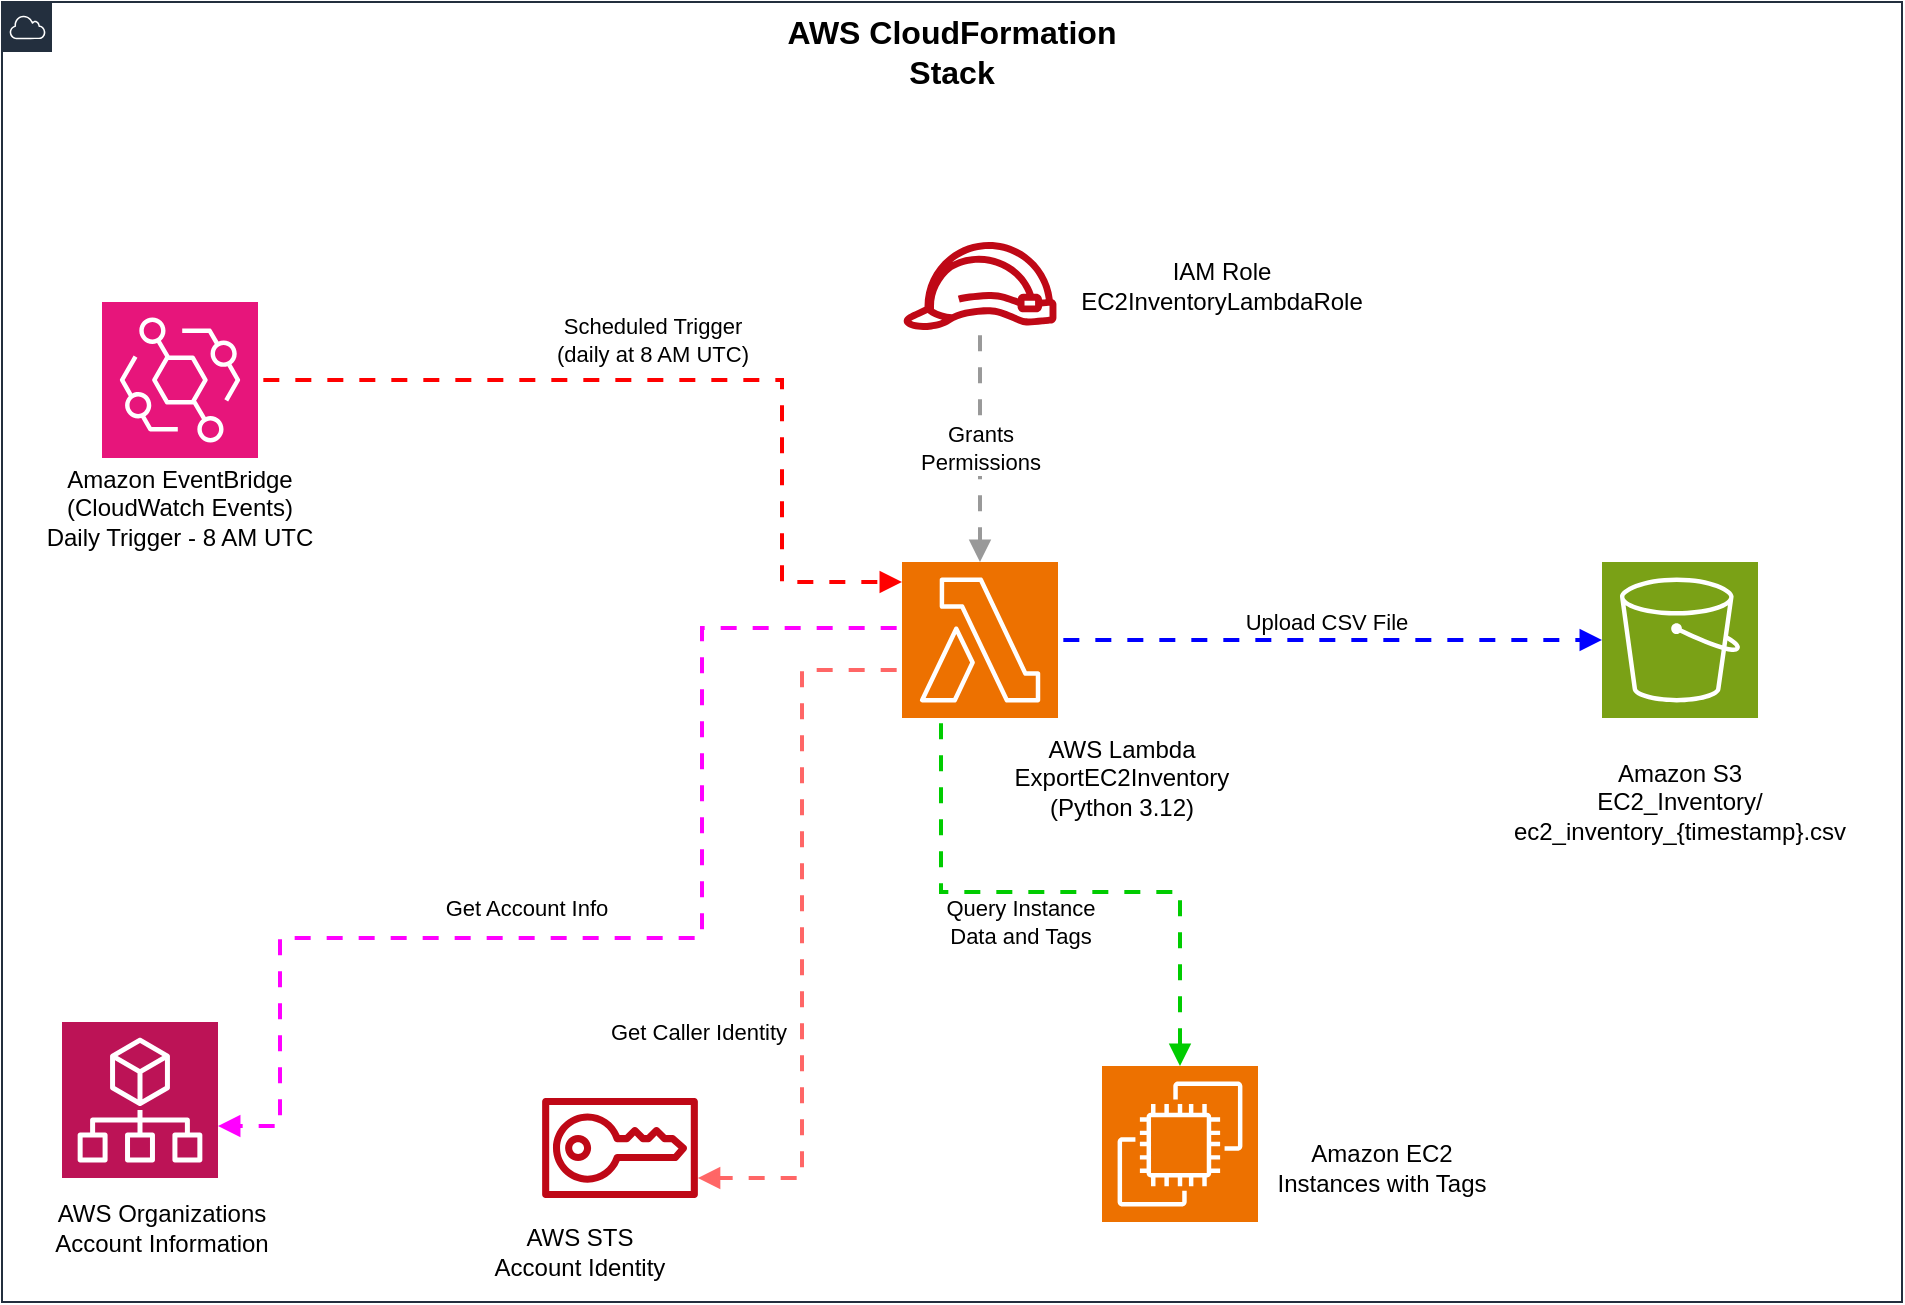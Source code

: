 <mxfile version="27.0.5">
  <diagram id="EC2InventoryArchitecture" name="EC2 Inventory Architecture">
    <mxGraphModel dx="1426" dy="907" grid="1" gridSize="10" guides="1" tooltips="1" connect="1" arrows="1" fold="1" page="1" pageScale="1" pageWidth="1100" pageHeight="850" math="0" shadow="0">
      <root>
        <mxCell id="0" />
        <mxCell id="1" parent="0" />
        <mxCell id="2" value="" style="points=[[0,0],[0.25,0],[0.5,0],[0.75,0],[1,0],[1,0.25],[1,0.5],[1,0.75],[1,1],[0.75,1],[0.5,1],[0.25,1],[0,1],[0,0.75],[0,0.5],[0,0.25]];outlineConnect=0;gradientColor=none;html=1;whiteSpace=wrap;fontSize=12;fontStyle=0;container=1;pointerEvents=0;collapsible=0;recursiveResize=0;shape=mxgraph.aws4.group;grIcon=mxgraph.aws4.group_aws_cloud;strokeColor=#232F3E;fillColor=none;verticalAlign=top;align=left;spacingLeft=30;fontColor=#232F3E;dashed=0;" parent="1" vertex="1">
          <mxGeometry x="50" y="80" width="950" height="650" as="geometry" />
        </mxCell>
        <mxCell id="3" value="AWS CloudFormation Stack" style="text;html=1;strokeColor=none;fillColor=none;align=center;verticalAlign=middle;whiteSpace=wrap;rounded=0;fontSize=16;fontStyle=1" parent="2" vertex="1">
          <mxGeometry x="370" y="10" width="210" height="30" as="geometry" />
        </mxCell>
        <mxCell id="4" value="" style="sketch=0;points=[[0,0,0],[0.25,0,0],[0.5,0,0],[0.75,0,0],[1,0,0],[0,1,0],[0.25,1,0],[0.5,1,0],[0.75,1,0],[1,1,0],[0,0.25,0],[0,0.5,0],[0,0.75,0],[1,0.25,0],[1,0.5,0],[1,0.75,0]];outlineConnect=0;fontColor=#232F3E;fillColor=#E7157B;strokeColor=#ffffff;dashed=0;verticalLabelPosition=bottom;verticalAlign=top;align=center;html=1;fontSize=12;fontStyle=0;aspect=fixed;shape=mxgraph.aws4.resourceIcon;resIcon=mxgraph.aws4.eventbridge;" parent="2" vertex="1">
          <mxGeometry x="50" y="150" width="78" height="78" as="geometry" />
        </mxCell>
        <mxCell id="5" value="Amazon EventBridge&#xa;(CloudWatch Events)&#xa;Daily Trigger - 8 AM UTC" style="text;html=1;strokeColor=none;fillColor=none;align=center;verticalAlign=middle;whiteSpace=wrap;rounded=0;" parent="2" vertex="1">
          <mxGeometry x="19" y="223" width="140" height="60" as="geometry" />
        </mxCell>
        <mxCell id="6" value="" style="sketch=0;points=[[0,0,0],[0.25,0,0],[0.5,0,0],[0.75,0,0],[1,0,0],[0,1,0],[0.25,1,0],[0.5,1,0],[0.75,1,0],[1,1,0],[0,0.25,0],[0,0.5,0],[0,0.75,0],[1,0.25,0],[1,0.5,0],[1,0.75,0]];outlineConnect=0;fontColor=#232F3E;fillColor=#ED7100;strokeColor=#ffffff;dashed=0;verticalLabelPosition=bottom;verticalAlign=top;align=center;html=1;fontSize=12;fontStyle=0;aspect=fixed;shape=mxgraph.aws4.resourceIcon;resIcon=mxgraph.aws4.lambda;" parent="2" vertex="1">
          <mxGeometry x="450" y="280" width="78" height="78" as="geometry" />
        </mxCell>
        <mxCell id="7" value="AWS Lambda&lt;br&gt;ExportEC2Inventory&lt;br&gt;(Python 3.12)" style="text;html=1;strokeColor=none;fillColor=none;align=center;verticalAlign=middle;whiteSpace=wrap;rounded=0;" parent="2" vertex="1">
          <mxGeometry x="490" y="358" width="140" height="60" as="geometry" />
        </mxCell>
        <mxCell id="8" value="" style="sketch=0;points=[[0,0,0],[0.25,0,0],[0.5,0,0],[0.75,0,0],[1,0,0],[0,1,0],[0.25,1,0],[0.5,1,0],[0.75,1,0],[1,1,0],[0,0.25,0],[0,0.5,0],[0,0.75,0],[1,0.25,0],[1,0.5,0],[1,0.75,0]];outlineConnect=0;fontColor=#232F3E;fillColor=#7AA116;strokeColor=#ffffff;dashed=0;verticalLabelPosition=bottom;verticalAlign=top;align=center;html=1;fontSize=12;fontStyle=0;aspect=fixed;shape=mxgraph.aws4.resourceIcon;resIcon=mxgraph.aws4.s3;" parent="2" vertex="1">
          <mxGeometry x="800" y="280" width="78" height="78" as="geometry" />
        </mxCell>
        <mxCell id="9" value="Amazon S3&#xa;EC2_Inventory/&#xa;ec2_inventory_{timestamp}.csv" style="text;html=1;strokeColor=none;fillColor=none;align=center;verticalAlign=middle;whiteSpace=wrap;rounded=0;" parent="2" vertex="1">
          <mxGeometry x="769" y="370" width="140" height="60" as="geometry" />
        </mxCell>
        <mxCell id="10" value="" style="sketch=0;points=[[0,0,0],[0.25,0,0],[0.5,0,0],[0.75,0,0],[1,0,0],[0,1,0],[0.25,1,0],[0.5,1,0],[0.75,1,0],[1,1,0],[0,0.25,0],[0,0.5,0],[0,0.75,0],[1,0.25,0],[1,0.5,0],[1,0.75,0]];outlineConnect=0;fontColor=#232F3E;fillColor=#ED7100;strokeColor=#ffffff;dashed=0;verticalLabelPosition=bottom;verticalAlign=top;align=center;html=1;fontSize=12;fontStyle=0;aspect=fixed;shape=mxgraph.aws4.resourceIcon;resIcon=mxgraph.aws4.ec2;" parent="2" vertex="1">
          <mxGeometry x="550" y="532" width="78" height="78" as="geometry" />
        </mxCell>
        <mxCell id="11" value="Amazon EC2&#xa;Instances with Tags" style="text;html=1;strokeColor=none;fillColor=none;align=center;verticalAlign=middle;whiteSpace=wrap;rounded=0;" parent="2" vertex="1">
          <mxGeometry x="620" y="568" width="140" height="30" as="geometry" />
        </mxCell>
        <mxCell id="12" value="" style="sketch=0;outlineConnect=0;fontColor=#232F3E;gradientColor=none;fillColor=#BF0816;strokeColor=none;dashed=0;verticalLabelPosition=bottom;verticalAlign=top;align=center;html=1;fontSize=12;fontStyle=0;aspect=fixed;pointerEvents=1;shape=mxgraph.aws4.role;" parent="2" vertex="1">
          <mxGeometry x="450" y="120" width="78" height="44" as="geometry" />
        </mxCell>
        <mxCell id="13" value="IAM Role&#xa;EC2InventoryLambdaRole" style="text;html=1;strokeColor=none;fillColor=none;align=center;verticalAlign=middle;whiteSpace=wrap;rounded=0;" parent="2" vertex="1">
          <mxGeometry x="540" y="122" width="140" height="40" as="geometry" />
        </mxCell>
        <mxCell id="14" value="" style="sketch=0;points=[[0,0,0],[0.25,0,0],[0.5,0,0],[0.75,0,0],[1,0,0],[0,1,0],[0.25,1,0],[0.5,1,0],[0.75,1,0],[1,1,0],[0,0.25,0],[0,0.5,0],[0,0.75,0],[1,0.25,0],[1,0.5,0],[1,0.75,0]];outlineConnect=0;fontColor=#232F3E;fillColor=#BC1356;strokeColor=#ffffff;dashed=0;verticalLabelPosition=bottom;verticalAlign=top;align=center;html=1;fontSize=12;fontStyle=0;aspect=fixed;shape=mxgraph.aws4.resourceIcon;resIcon=mxgraph.aws4.organizations;" parent="2" vertex="1">
          <mxGeometry x="30" y="510" width="78" height="78" as="geometry" />
        </mxCell>
        <mxCell id="15" value="AWS Organizations&#xa;Account Information" style="text;html=1;strokeColor=none;fillColor=none;align=center;verticalAlign=middle;whiteSpace=wrap;rounded=0;" parent="2" vertex="1">
          <mxGeometry x="10" y="598" width="140" height="30" as="geometry" />
        </mxCell>
        <mxCell id="16" value="" style="sketch=0;outlineConnect=0;fontColor=#232F3E;gradientColor=none;fillColor=#BF0816;strokeColor=none;dashed=0;verticalLabelPosition=bottom;verticalAlign=top;align=center;html=1;fontSize=12;fontStyle=0;aspect=fixed;pointerEvents=1;shape=mxgraph.aws4.sts;" parent="2" vertex="1">
          <mxGeometry x="270" y="548" width="78" height="50" as="geometry" />
        </mxCell>
        <mxCell id="17" value="AWS STS&#xa;Account Identity" style="text;html=1;strokeColor=none;fillColor=none;align=center;verticalAlign=middle;whiteSpace=wrap;rounded=0;" parent="2" vertex="1">
          <mxGeometry x="219" y="610" width="140" height="30" as="geometry" />
        </mxCell>
        <mxCell id="18" value="" style="edgeStyle=orthogonalEdgeStyle;html=1;endArrow=block;elbow=vertical;startArrow=none;endFill=1;strokeColor=#ff0000;rounded=0;strokeWidth=2;flowAnimation=1;" parent="2" source="4" target="6" edge="1">
          <mxGeometry width="100" relative="1" as="geometry">
            <mxPoint x="200" y="319.5" as="sourcePoint" />
            <mxPoint x="300" y="319.5" as="targetPoint" />
            <Array as="points">
              <mxPoint x="390" y="189" />
              <mxPoint x="390" y="290" />
            </Array>
          </mxGeometry>
        </mxCell>
        <mxCell id="19" value="Scheduled Trigger&#xa;(daily at 8 AM UTC)" style="edgeLabel;html=1;align=center;verticalAlign=middle;resizable=0;points=[];" parent="18" vertex="1" connectable="0">
          <mxGeometry x="-0.173" y="-1" relative="1" as="geometry">
            <mxPoint x="22" y="-21" as="offset" />
          </mxGeometry>
        </mxCell>
        <mxCell id="20" value="" style="edgeStyle=orthogonalEdgeStyle;html=1;endArrow=block;elbow=vertical;startArrow=none;endFill=1;strokeColor=#0000ff;rounded=0;strokeWidth=2;flowAnimation=1;" parent="2" source="6" target="8" edge="1">
          <mxGeometry width="100" relative="1" as="geometry">
            <mxPoint x="550" y="319.5" as="sourcePoint" />
            <mxPoint x="650" y="319.5" as="targetPoint" />
          </mxGeometry>
        </mxCell>
        <mxCell id="21" value="Upload CSV File" style="edgeLabel;html=1;align=center;verticalAlign=middle;resizable=0;points=[];" parent="20" vertex="1" connectable="0">
          <mxGeometry x="-0.145" relative="1" as="geometry">
            <mxPoint x="17" y="-9" as="offset" />
          </mxGeometry>
        </mxCell>
        <mxCell id="22" value="" style="edgeStyle=orthogonalEdgeStyle;html=1;endArrow=block;elbow=vertical;startArrow=none;endFill=1;strokeColor=#00cc00;rounded=0;strokeWidth=2;flowAnimation=1;exitX=0.25;exitY=1;exitDx=0;exitDy=0;exitPerimeter=0;" parent="2" source="6" target="10" edge="1">
          <mxGeometry width="100" relative="1" as="geometry">
            <mxPoint x="489.5" y="380" as="sourcePoint" />
            <mxPoint x="489.5" y="480" as="targetPoint" />
          </mxGeometry>
        </mxCell>
        <mxCell id="23" value="Query Instance&#xa;Data and Tags" style="edgeLabel;html=1;align=center;verticalAlign=middle;resizable=0;points=[];" parent="22" vertex="1" connectable="0">
          <mxGeometry x="-0.125" y="2" relative="1" as="geometry">
            <mxPoint x="-2" y="17" as="offset" />
          </mxGeometry>
        </mxCell>
        <mxCell id="24" value="" style="edgeStyle=orthogonalEdgeStyle;html=1;endArrow=block;elbow=vertical;startArrow=none;endFill=1;strokeColor=#ff00ff;rounded=0;strokeWidth=2;flowAnimation=1;" parent="2" edge="1">
          <mxGeometry width="100" relative="1" as="geometry">
            <mxPoint x="450" y="313" as="sourcePoint" />
            <mxPoint x="108" y="562" as="targetPoint" />
            <Array as="points">
              <mxPoint x="350" y="313" />
              <mxPoint x="350" y="468" />
              <mxPoint x="139" y="468" />
              <mxPoint x="139" y="562" />
            </Array>
          </mxGeometry>
        </mxCell>
        <mxCell id="25" value="Get Account Info" style="edgeLabel;html=1;align=center;verticalAlign=middle;resizable=0;points=[];" parent="24" vertex="1" connectable="0">
          <mxGeometry x="0.173" y="-3" relative="1" as="geometry">
            <mxPoint x="3" y="-12" as="offset" />
          </mxGeometry>
        </mxCell>
        <mxCell id="26" value="" style="edgeStyle=orthogonalEdgeStyle;html=1;endArrow=block;elbow=vertical;startArrow=none;endFill=1;strokeColor=#ff6666;rounded=0;strokeWidth=2;flowAnimation=1;" parent="2" edge="1">
          <mxGeometry width="100" relative="1" as="geometry">
            <mxPoint x="450" y="334" as="sourcePoint" />
            <mxPoint x="347.937" y="588" as="targetPoint" />
            <Array as="points">
              <mxPoint x="400" y="334" />
              <mxPoint x="400" y="588" />
            </Array>
          </mxGeometry>
        </mxCell>
        <mxCell id="27" value="Get Caller Identity" style="edgeLabel;html=1;align=center;verticalAlign=middle;resizable=0;points=[];" parent="26" vertex="1" connectable="0">
          <mxGeometry x="0.095" y="2" relative="1" as="geometry">
            <mxPoint x="-54" y="36" as="offset" />
          </mxGeometry>
        </mxCell>
        <mxCell id="28" value="" style="edgeStyle=orthogonalEdgeStyle;html=1;endArrow=block;elbow=vertical;startArrow=none;endFill=1;strokeColor=#999999;rounded=0;strokeWidth=2;flowAnimation=1;" parent="2" source="12" target="6" edge="1">
          <mxGeometry width="100" relative="1" as="geometry">
            <mxPoint x="489.5" y="180" as="sourcePoint" />
            <mxPoint x="489.5" y="280" as="targetPoint" />
          </mxGeometry>
        </mxCell>
        <mxCell id="29" value="Grants&#xa;Permissions" style="edgeLabel;html=1;align=center;verticalAlign=middle;resizable=0;points=[];" parent="28" vertex="1" connectable="0">
          <mxGeometry x="-0.2" y="-2" relative="1" as="geometry">
            <mxPoint x="2" y="12" as="offset" />
          </mxGeometry>
        </mxCell>
      </root>
    </mxGraphModel>
  </diagram>
</mxfile>
